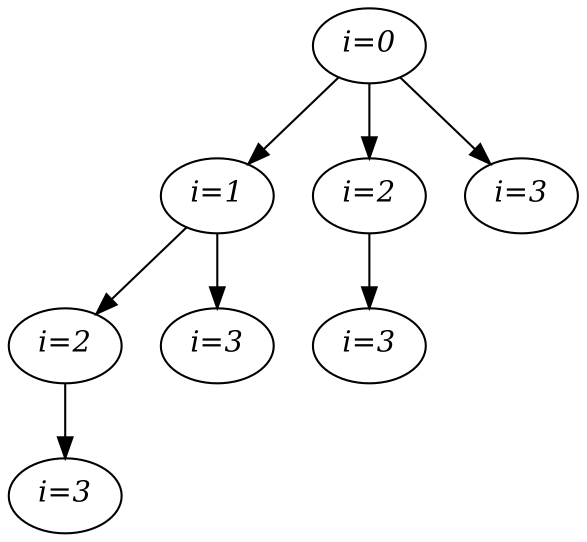 digraph {
  root [label=<<i>i=0</i>>];
  a1 [label=<<i>i=1</i>>];
  a2, b1 [label=<<i>i=2</i>>];
  a3, b2, b3, c1 [label=<<i>i=3</i>>];

  root -> {a1 a2 a3};
  a1 -> {b1 b2};
  a2 -> b3;
  b1 -> c1;
}
